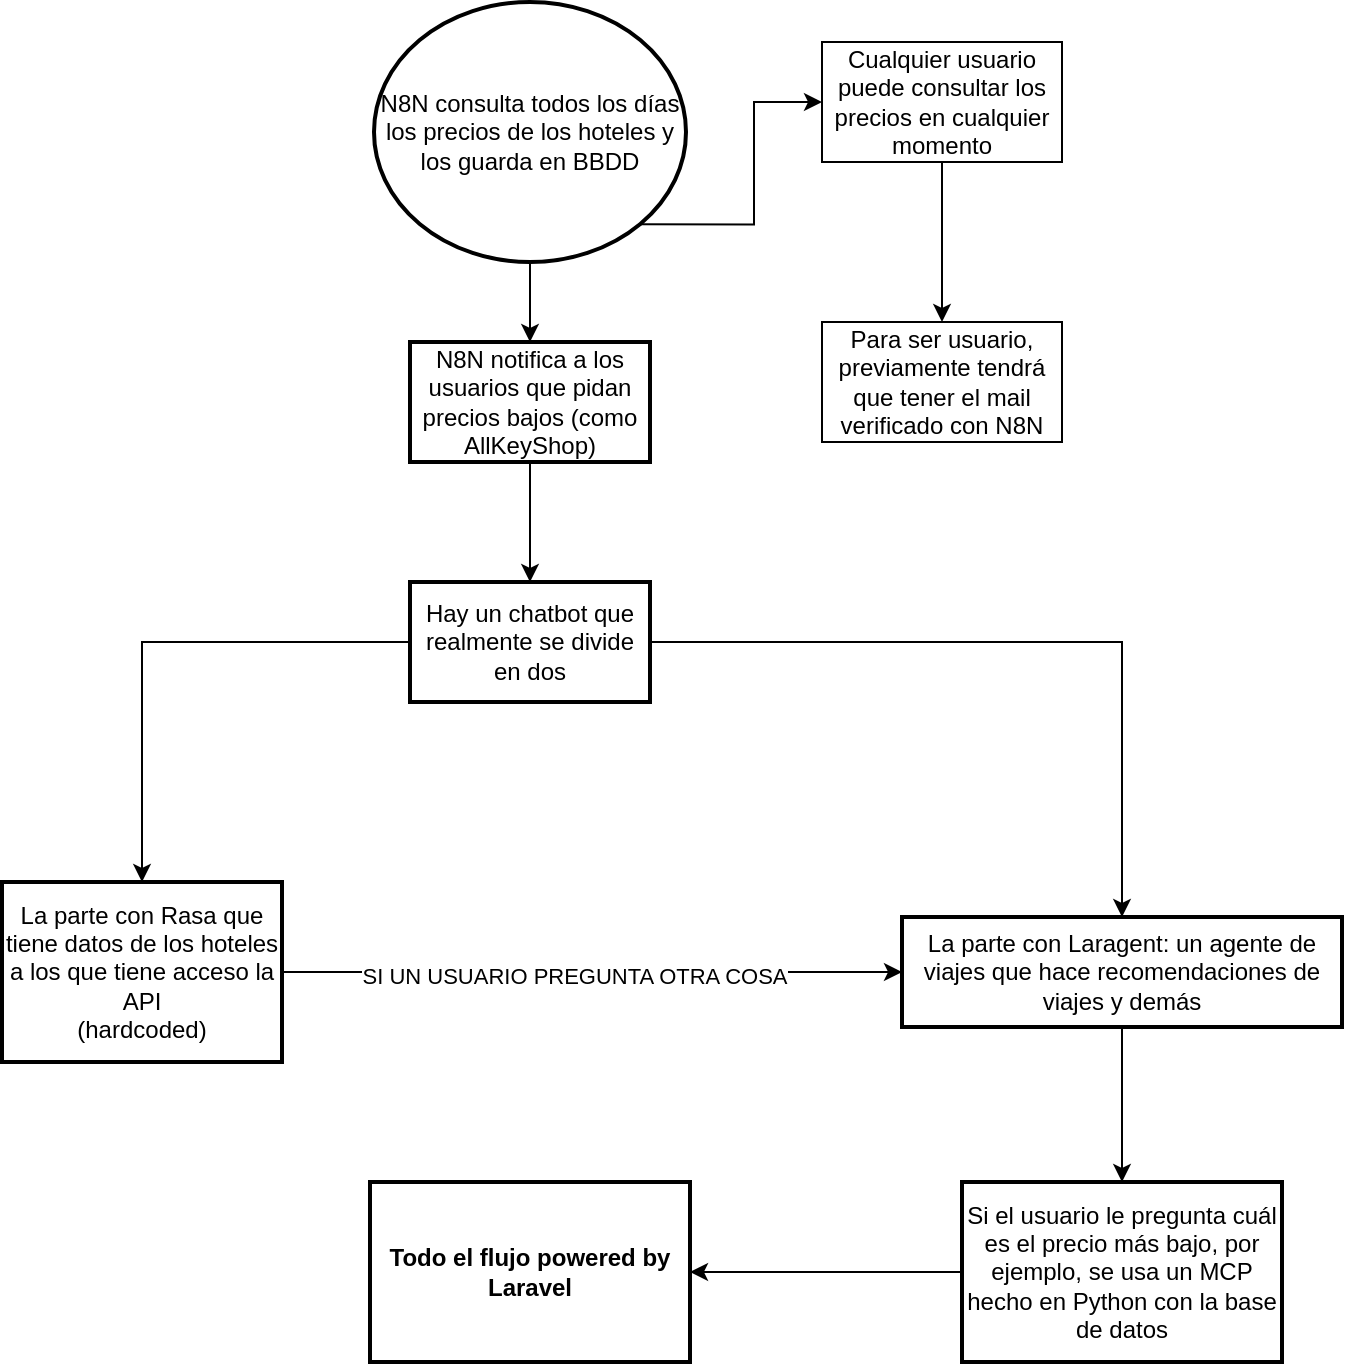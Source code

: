 <mxfile version="27.1.5">
  <diagram name="Página-1" id="2Si6IOlOx03iswHGUeGR">
    <mxGraphModel dx="1426" dy="1918" grid="1" gridSize="10" guides="1" tooltips="1" connect="1" arrows="1" fold="1" page="1" pageScale="1" pageWidth="827" pageHeight="1169" math="0" shadow="0">
      <root>
        <mxCell id="0" />
        <mxCell id="1" parent="0" />
        <mxCell id="QlAascM8VkgeOsBPRstS-6" value="" style="edgeStyle=orthogonalEdgeStyle;rounded=0;orthogonalLoop=1;jettySize=auto;html=1;" parent="1" source="QlAascM8VkgeOsBPRstS-4" target="QlAascM8VkgeOsBPRstS-5" edge="1">
          <mxGeometry relative="1" as="geometry" />
        </mxCell>
        <mxCell id="QlAascM8VkgeOsBPRstS-20" style="edgeStyle=orthogonalEdgeStyle;rounded=0;orthogonalLoop=1;jettySize=auto;html=1;exitX=0.855;exitY=0.855;exitDx=0;exitDy=0;exitPerimeter=0;" parent="1" source="QlAascM8VkgeOsBPRstS-4" target="QlAascM8VkgeOsBPRstS-19" edge="1">
          <mxGeometry relative="1" as="geometry" />
        </mxCell>
        <mxCell id="QlAascM8VkgeOsBPRstS-4" value="N8N consulta todos los días los precios de los hoteles y los guarda en BBDD" style="strokeWidth=2;html=1;shape=mxgraph.flowchart.start_2;whiteSpace=wrap;" parent="1" vertex="1">
          <mxGeometry x="336" y="-1160" width="156" height="130" as="geometry" />
        </mxCell>
        <mxCell id="QlAascM8VkgeOsBPRstS-8" value="" style="edgeStyle=orthogonalEdgeStyle;rounded=0;orthogonalLoop=1;jettySize=auto;html=1;" parent="1" source="QlAascM8VkgeOsBPRstS-5" target="QlAascM8VkgeOsBPRstS-7" edge="1">
          <mxGeometry relative="1" as="geometry" />
        </mxCell>
        <mxCell id="QlAascM8VkgeOsBPRstS-5" value="N8N notifica a los usuarios que pidan precios bajos (como AllKeyShop)" style="whiteSpace=wrap;html=1;strokeWidth=2;" parent="1" vertex="1">
          <mxGeometry x="354" y="-990" width="120" height="60" as="geometry" />
        </mxCell>
        <mxCell id="QlAascM8VkgeOsBPRstS-10" value="" style="edgeStyle=orthogonalEdgeStyle;rounded=0;orthogonalLoop=1;jettySize=auto;html=1;" parent="1" source="QlAascM8VkgeOsBPRstS-7" target="QlAascM8VkgeOsBPRstS-9" edge="1">
          <mxGeometry relative="1" as="geometry" />
        </mxCell>
        <mxCell id="QlAascM8VkgeOsBPRstS-12" value="" style="edgeStyle=orthogonalEdgeStyle;rounded=0;orthogonalLoop=1;jettySize=auto;html=1;" parent="1" source="QlAascM8VkgeOsBPRstS-7" target="QlAascM8VkgeOsBPRstS-11" edge="1">
          <mxGeometry relative="1" as="geometry" />
        </mxCell>
        <mxCell id="QlAascM8VkgeOsBPRstS-7" value="Hay un chatbot que realmente se divide en dos" style="whiteSpace=wrap;html=1;strokeWidth=2;" parent="1" vertex="1">
          <mxGeometry x="354" y="-870" width="120" height="60" as="geometry" />
        </mxCell>
        <mxCell id="QlAascM8VkgeOsBPRstS-13" style="edgeStyle=orthogonalEdgeStyle;rounded=0;orthogonalLoop=1;jettySize=auto;html=1;exitX=1;exitY=0.5;exitDx=0;exitDy=0;" parent="1" source="QlAascM8VkgeOsBPRstS-9" target="QlAascM8VkgeOsBPRstS-11" edge="1">
          <mxGeometry relative="1" as="geometry" />
        </mxCell>
        <mxCell id="QlAascM8VkgeOsBPRstS-14" value="SI UN USUARIO PREGUNTA OTRA COSA" style="edgeLabel;html=1;align=center;verticalAlign=middle;resizable=0;points=[];" parent="QlAascM8VkgeOsBPRstS-13" vertex="1" connectable="0">
          <mxGeometry x="-0.058" y="-2" relative="1" as="geometry">
            <mxPoint as="offset" />
          </mxGeometry>
        </mxCell>
        <mxCell id="QlAascM8VkgeOsBPRstS-9" value="La parte con Rasa que tiene datos de los hoteles a los que tiene acceso la API&lt;div&gt;(hardcoded)&lt;/div&gt;" style="whiteSpace=wrap;html=1;strokeWidth=2;" parent="1" vertex="1">
          <mxGeometry x="150" y="-720" width="140" height="90" as="geometry" />
        </mxCell>
        <mxCell id="QlAascM8VkgeOsBPRstS-16" value="" style="edgeStyle=orthogonalEdgeStyle;rounded=0;orthogonalLoop=1;jettySize=auto;html=1;" parent="1" source="QlAascM8VkgeOsBPRstS-11" target="QlAascM8VkgeOsBPRstS-15" edge="1">
          <mxGeometry relative="1" as="geometry" />
        </mxCell>
        <mxCell id="QlAascM8VkgeOsBPRstS-11" value="La parte con Laragent: un agente de viajes que hace recomendaciones de viajes y demás" style="whiteSpace=wrap;html=1;strokeWidth=2;" parent="1" vertex="1">
          <mxGeometry x="600" y="-702.5" width="220" height="55" as="geometry" />
        </mxCell>
        <mxCell id="QlAascM8VkgeOsBPRstS-18" value="" style="edgeStyle=orthogonalEdgeStyle;rounded=0;orthogonalLoop=1;jettySize=auto;html=1;" parent="1" source="QlAascM8VkgeOsBPRstS-15" target="QlAascM8VkgeOsBPRstS-17" edge="1">
          <mxGeometry relative="1" as="geometry" />
        </mxCell>
        <mxCell id="QlAascM8VkgeOsBPRstS-15" value="Si el usuario le pregunta cuál es el precio más bajo, por ejemplo, se usa un MCP hecho en Python con la base de datos" style="whiteSpace=wrap;html=1;strokeWidth=2;" parent="1" vertex="1">
          <mxGeometry x="630" y="-570" width="160" height="90" as="geometry" />
        </mxCell>
        <mxCell id="QlAascM8VkgeOsBPRstS-17" value="&lt;b&gt;Todo el flujo powered by Laravel&lt;/b&gt;" style="whiteSpace=wrap;html=1;strokeWidth=2;" parent="1" vertex="1">
          <mxGeometry x="334" y="-570" width="160" height="90" as="geometry" />
        </mxCell>
        <mxCell id="3CcB2t9wGRmgZf6Thmqb-2" value="" style="edgeStyle=orthogonalEdgeStyle;rounded=0;orthogonalLoop=1;jettySize=auto;html=1;" edge="1" parent="1" source="QlAascM8VkgeOsBPRstS-19" target="3CcB2t9wGRmgZf6Thmqb-1">
          <mxGeometry relative="1" as="geometry" />
        </mxCell>
        <mxCell id="QlAascM8VkgeOsBPRstS-19" value="Cualquier usuario puede consultar los precios en cualquier momento" style="rounded=0;whiteSpace=wrap;html=1;" parent="1" vertex="1">
          <mxGeometry x="560" y="-1140" width="120" height="60" as="geometry" />
        </mxCell>
        <mxCell id="3CcB2t9wGRmgZf6Thmqb-1" value="Para ser usuario, previamente tendrá que tener el mail verificado con N8N" style="whiteSpace=wrap;html=1;rounded=0;" vertex="1" parent="1">
          <mxGeometry x="560" y="-1000" width="120" height="60" as="geometry" />
        </mxCell>
      </root>
    </mxGraphModel>
  </diagram>
</mxfile>

